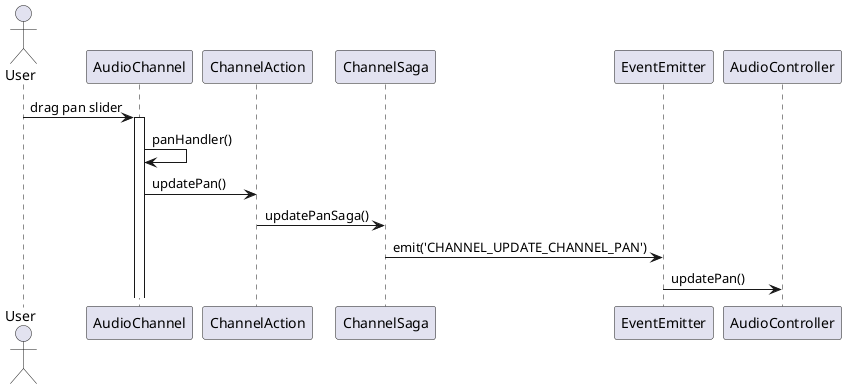 @startuml
actor User

User -> AudioChannel: drag pan slider
activate AudioChannel
AudioChannel -> AudioChannel: panHandler()
AudioChannel -> ChannelAction: updatePan()
ChannelAction -> ChannelSaga: updatePanSaga()
ChannelSaga -> EventEmitter: emit('CHANNEL_UPDATE_CHANNEL_PAN')
EventEmitter -> AudioController: updatePan()
@enduml